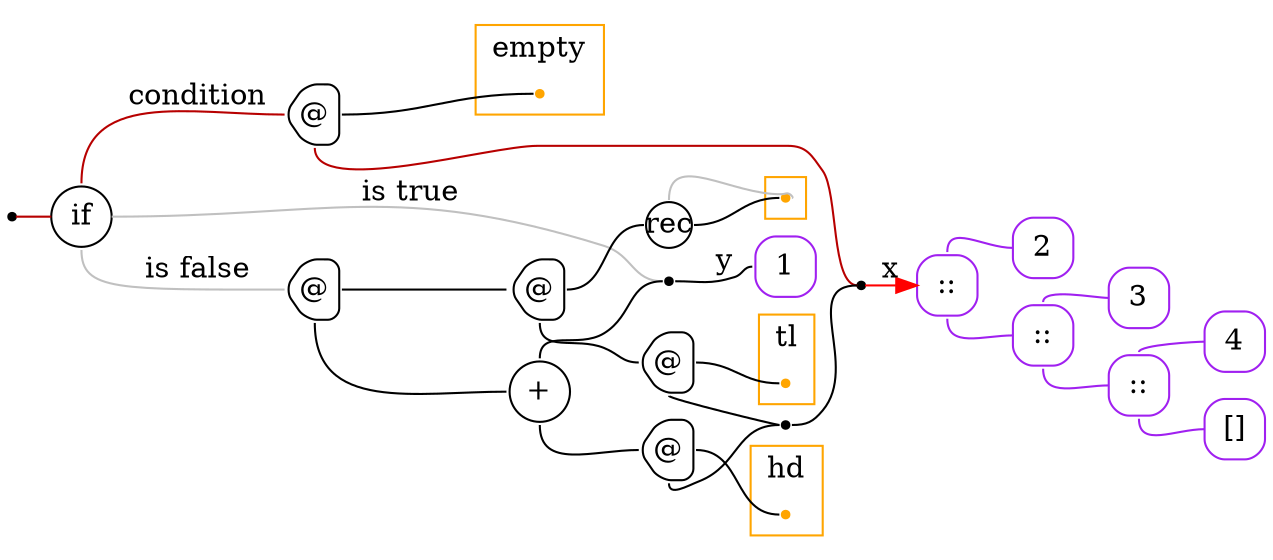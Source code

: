 digraph G {
  rankdir=LR;
  edge[arrowhead=none,arrowtail=none];
  node[fixedsize=true,shape=circle]
  size="9.201041666666667,5.219270833333334";
  labeldistance=0;
  nodesep=.175;
  ranksep=.175;

 nd1[shape=point];
   nd22[label="2",tooltip="nd22-ConstGraph",style=rounded,orientation=90,shape=square,width=.4,height=.4,color="purple"];
   nd28[label="3",tooltip="nd28-ConstGraph",style=rounded,orientation=90,shape=square,width=.4,height=.4,color="purple"];
   nd34[label="4",tooltip="nd34-ConstGraph",style=rounded,orientation=90,shape=square,width=.4,height=.4,color="purple"];
   nd39[label="[]",tooltip="nd39-ConstEmptyGraph",style=rounded,orientation=90,shape=square,width=.4,height=.4,color="purple"];
   nd182[label="::",tooltip="nd182-ConstListGraph",style=rounded,orientation=90,shape=square,width=.4,height=.4,color="purple"];
   nd188[label="::",tooltip="nd188-ConstListGraph",style=rounded,orientation=90,shape=square,width=.4,height=.4,color="purple"];
   nd194[label="::",tooltip="nd194-ConstListGraph",style=rounded,orientation=90,shape=square,width=.4,height=.4,color="purple"];
   nd232[label="1",tooltip="nd232-ConstGraph",style=rounded,orientation=90,shape=square,width=.4,height=.4,color="purple"];
 nd237[label="rec",tooltip="nd237-RecurGraph",style=rounded,width=.3,height=.3,color="#000000"];
   subgraph cluster_nd241 {
     graph[style=fill,color="orange"];
     ndcluster_nd241[tooltip="nd241",orientation=90,shape=point,color="orange"];
   };
 nd146[label="if",tooltip="nd146-IfGraph",style=rounded,width=.4,height=.4,color="#000000"];
 nd147[label="@",tooltip="nd147-AppGraph",style=rounded,orientation=90,shape=house,width=.4,height=.4,color="#000000"];
 subgraph cluster_nd150 {
   graph[style=fill,color="orange",label="empty"];
   ndcluster_nd150[tooltip="nd150",orientation=90,shape=point,color="orange"];
 };
 nd154[label="@",tooltip="nd154-AppGraph",style=rounded,orientation=90,shape=house,width=.4,height=.4,color="#000000"];
 nd155[label="@",tooltip="nd155-AppGraph",style=rounded,orientation=90,shape=house,width=.4,height=.4,color="#000000"];
 nd157[label="@",tooltip="nd157-AppGraph",style=rounded,orientation=90,shape=house,width=.4,height=.4,color="#000000"];
 subgraph cluster_nd160 {
   graph[style=fill,color="orange",label="tl"];
   ndcluster_nd160[tooltip="nd160",orientation=90,shape=point,color="orange"];
 };
 nd165[label="+",tooltip="nd165-BinOpGraph",style=rounded,width=.4,height=.4,color="#000000"];
 nd166[label="@",tooltip="nd166-AppGraph",style=rounded,orientation=90,shape=house,width=.4,height=.4,color="#000000"];
 subgraph cluster_nd169 {
   graph[style=fill,color="orange",label="hd"];
   ndcluster_nd169[tooltip="nd169",orientation=90,shape=point,color="orange"];
 };
 nd173[label=" ",tooltip="nd173-ContractGraph",style=rounded,orientation=90,shape=point];
 nd174[label=" ",tooltip="nd174-ContractGraph",style=rounded,orientation=90,shape=point];
 nd175[label=" ",tooltip="nd175-ContractGraph",style=rounded,orientation=90,shape=point];

  nd182->nd34[tailport=n,headport=w,color=purple,arrowhead=none,arrowtail=none];
  nd182->nd39[tailport=s,headport=w,color=purple,arrowhead=none,arrowtail=none];
  nd188->nd28[tailport=n,headport=w,color=purple,arrowhead=none,arrowtail=none];
  nd188->nd182[tailport=s,headport=w,color=purple,arrowhead=none,arrowtail=none];
  nd194->nd22[tailport=n,headport=w,color=purple,arrowhead=none,arrowtail=none];
  nd194->nd188[tailport=s,headport=w,color=purple,arrowhead=none,arrowtail=none];
  nd147->ndcluster_nd150[tailport=e,headport=w];
  nd157->ndcluster_nd160[tailport=e,headport=w];
  nd155->nd237[tailport=e,headport=w,color=black,arrowhead=none,arrowtail=none];
  nd155->nd157[tailport=s,headport=w];
  nd166->ndcluster_nd169[tailport=e,headport=w];
  nd165->nd166[tailport=s,headport=w];
  nd154->nd155[tailport=e,headport=w];
  nd154->nd165[tailport=s,headport=w];
  nd166->nd173[tailport=s,headport=w];
  nd157->nd173[tailport=s,headport=w];
  nd146->nd147[label="condition",tailport=n,headport=w,color="#b70000",arrowhead=none,arrowtail=none];
  nd146->nd154[label="is false",tailport=s,headport=w,color=grey,arrowhead=none,arrowtail=none];
  nd165->nd174[tailport=n,headport=w];
  nd146->nd174[label="is true",tailport=e,headport=w,color=grey,arrowhead=none,arrowtail=none];
  nd147->nd175[tailport=s,headport=w,color="#b70000",arrowhead=none,arrowtail=none];
  nd173->nd175[tailport=e,headport=w];
  nd1->nd146[tailport=e,headport=w,color="#b70000",arrowhead=none,arrowtail=none];
  nd174->nd232[label="y",tailport=e,headport=w];
  nd175->nd194[label="x",tailport=e,headport=w,color=red,arrowhead=normal];
  nd237->ndcluster_nd241[dir=back,headport=e,tailport=n,color=grey,arrowhead=none,arrowtail=none];
  nd237->ndcluster_nd241[tailport=e,headport=w];
}